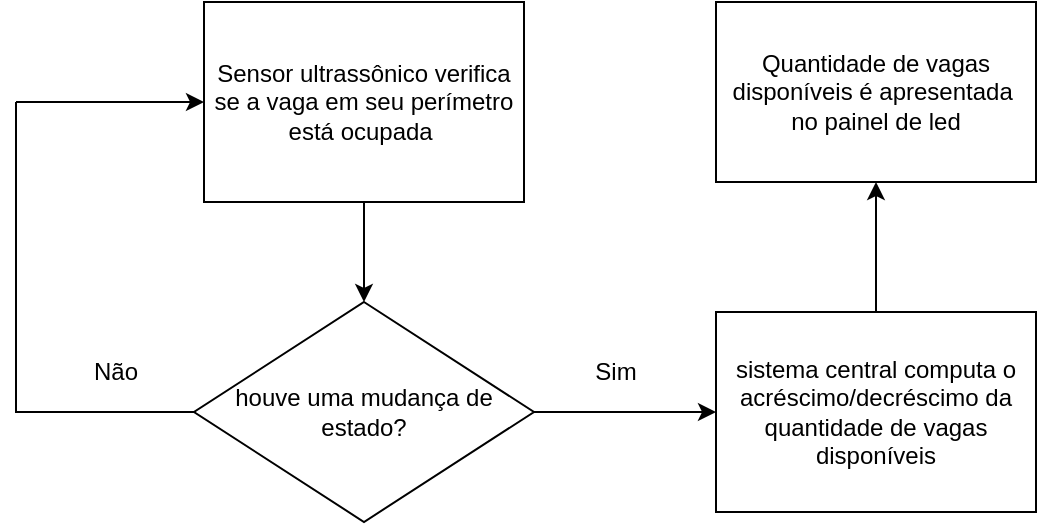 <mxfile version="24.6.2" type="github">
  <diagram id="C5RBs43oDa-KdzZeNtuy" name="Page-1">
    <mxGraphModel dx="834" dy="447" grid="1" gridSize="10" guides="1" tooltips="1" connect="1" arrows="1" fold="1" page="1" pageScale="1" pageWidth="827" pageHeight="1169" math="0" shadow="0">
      <root>
        <mxCell id="WIyWlLk6GJQsqaUBKTNV-0" />
        <mxCell id="WIyWlLk6GJQsqaUBKTNV-1" parent="WIyWlLk6GJQsqaUBKTNV-0" />
        <mxCell id="ZPt9c3rrjpf2K3RMU3uE-12" style="edgeStyle=orthogonalEdgeStyle;rounded=0;orthogonalLoop=1;jettySize=auto;html=1;entryX=0.5;entryY=0;entryDx=0;entryDy=0;" edge="1" parent="WIyWlLk6GJQsqaUBKTNV-1" source="ZPt9c3rrjpf2K3RMU3uE-0" target="ZPt9c3rrjpf2K3RMU3uE-1">
          <mxGeometry relative="1" as="geometry" />
        </mxCell>
        <mxCell id="ZPt9c3rrjpf2K3RMU3uE-0" value="Sensor ultrassônico verifica se a vaga em seu perímetro está ocupada&amp;nbsp;" style="rounded=0;whiteSpace=wrap;html=1;" vertex="1" parent="WIyWlLk6GJQsqaUBKTNV-1">
          <mxGeometry x="334" y="190" width="160" height="100" as="geometry" />
        </mxCell>
        <mxCell id="ZPt9c3rrjpf2K3RMU3uE-10" style="edgeStyle=orthogonalEdgeStyle;rounded=0;orthogonalLoop=1;jettySize=auto;html=1;" edge="1" parent="WIyWlLk6GJQsqaUBKTNV-1" source="ZPt9c3rrjpf2K3RMU3uE-1" target="ZPt9c3rrjpf2K3RMU3uE-3">
          <mxGeometry relative="1" as="geometry" />
        </mxCell>
        <mxCell id="ZPt9c3rrjpf2K3RMU3uE-1" value="houve uma mudança de estado?" style="rhombus;whiteSpace=wrap;html=1;" vertex="1" parent="WIyWlLk6GJQsqaUBKTNV-1">
          <mxGeometry x="329" y="340" width="170" height="110" as="geometry" />
        </mxCell>
        <mxCell id="ZPt9c3rrjpf2K3RMU3uE-14" style="edgeStyle=orthogonalEdgeStyle;rounded=0;orthogonalLoop=1;jettySize=auto;html=1;entryX=0.5;entryY=1;entryDx=0;entryDy=0;" edge="1" parent="WIyWlLk6GJQsqaUBKTNV-1" source="ZPt9c3rrjpf2K3RMU3uE-3" target="ZPt9c3rrjpf2K3RMU3uE-13">
          <mxGeometry relative="1" as="geometry" />
        </mxCell>
        <mxCell id="ZPt9c3rrjpf2K3RMU3uE-3" value="sistema central computa o acréscimo/decréscimo da quantidade de vagas disponíveis" style="rounded=0;whiteSpace=wrap;html=1;" vertex="1" parent="WIyWlLk6GJQsqaUBKTNV-1">
          <mxGeometry x="590" y="345" width="160" height="100" as="geometry" />
        </mxCell>
        <mxCell id="ZPt9c3rrjpf2K3RMU3uE-7" value="" style="endArrow=none;html=1;rounded=0;exitX=0;exitY=0.5;exitDx=0;exitDy=0;" edge="1" parent="WIyWlLk6GJQsqaUBKTNV-1" source="ZPt9c3rrjpf2K3RMU3uE-1">
          <mxGeometry width="50" height="50" relative="1" as="geometry">
            <mxPoint x="420" y="360" as="sourcePoint" />
            <mxPoint x="240" y="240" as="targetPoint" />
            <Array as="points">
              <mxPoint x="240" y="395" />
            </Array>
          </mxGeometry>
        </mxCell>
        <mxCell id="ZPt9c3rrjpf2K3RMU3uE-8" value="" style="endArrow=classic;html=1;rounded=0;entryX=0;entryY=0.5;entryDx=0;entryDy=0;" edge="1" parent="WIyWlLk6GJQsqaUBKTNV-1" target="ZPt9c3rrjpf2K3RMU3uE-0">
          <mxGeometry width="50" height="50" relative="1" as="geometry">
            <mxPoint x="240" y="240" as="sourcePoint" />
            <mxPoint x="470" y="310" as="targetPoint" />
          </mxGeometry>
        </mxCell>
        <mxCell id="ZPt9c3rrjpf2K3RMU3uE-9" value="Não" style="text;html=1;align=center;verticalAlign=middle;whiteSpace=wrap;rounded=0;" vertex="1" parent="WIyWlLk6GJQsqaUBKTNV-1">
          <mxGeometry x="260" y="360" width="60" height="30" as="geometry" />
        </mxCell>
        <mxCell id="ZPt9c3rrjpf2K3RMU3uE-11" value="Sim" style="text;html=1;align=center;verticalAlign=middle;whiteSpace=wrap;rounded=0;" vertex="1" parent="WIyWlLk6GJQsqaUBKTNV-1">
          <mxGeometry x="510" y="360" width="60" height="30" as="geometry" />
        </mxCell>
        <mxCell id="ZPt9c3rrjpf2K3RMU3uE-13" value="Quantidade de vagas disponíveis é apresentada&amp;nbsp;&lt;div&gt;no painel de led&lt;/div&gt;" style="rounded=0;whiteSpace=wrap;html=1;" vertex="1" parent="WIyWlLk6GJQsqaUBKTNV-1">
          <mxGeometry x="590" y="190" width="160" height="90" as="geometry" />
        </mxCell>
      </root>
    </mxGraphModel>
  </diagram>
</mxfile>
